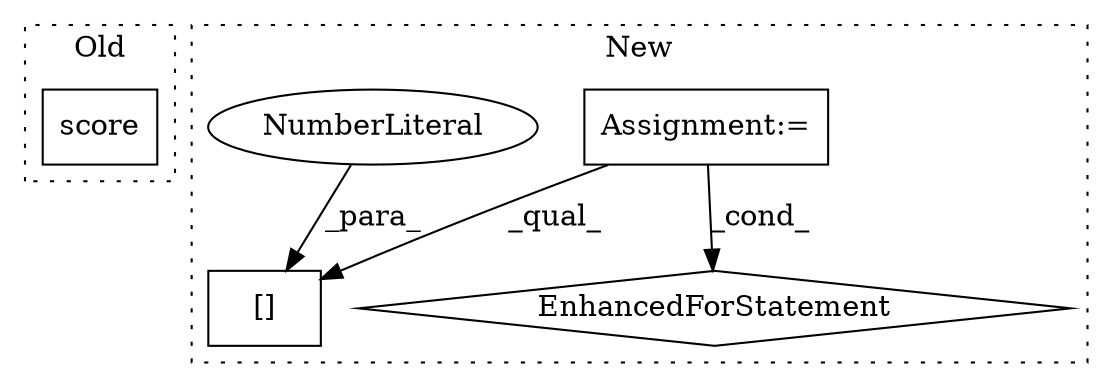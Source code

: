 digraph G {
subgraph cluster0 {
1 [label="score" a="32" s="3584,3622" l="6,1" shape="box"];
label = "Old";
style="dotted";
}
subgraph cluster1 {
2 [label="EnhancedForStatement" a="70" s="3853,3952" l="82,2" shape="diamond"];
3 [label="Assignment:=" a="7" s="3853,3952" l="82,2" shape="box"];
4 [label="[]" a="2" s="4039,4062" l="22,1" shape="box"];
5 [label="NumberLiteral" a="34" s="4061" l="1" shape="ellipse"];
label = "New";
style="dotted";
}
3 -> 4 [label="_qual_"];
3 -> 2 [label="_cond_"];
5 -> 4 [label="_para_"];
}